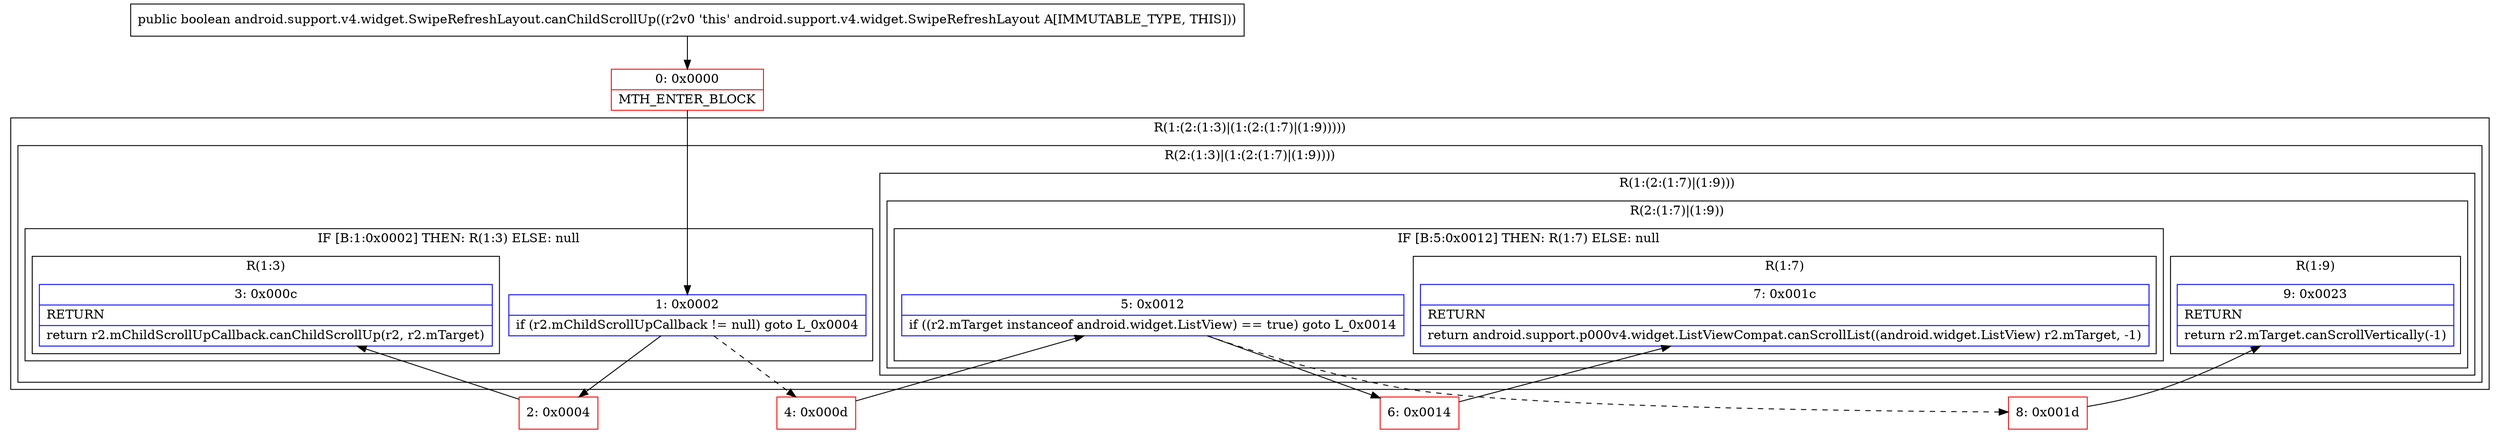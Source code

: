 digraph "CFG forandroid.support.v4.widget.SwipeRefreshLayout.canChildScrollUp()Z" {
subgraph cluster_Region_1512120106 {
label = "R(1:(2:(1:3)|(1:(2:(1:7)|(1:9)))))";
node [shape=record,color=blue];
subgraph cluster_Region_1314784460 {
label = "R(2:(1:3)|(1:(2:(1:7)|(1:9))))";
node [shape=record,color=blue];
subgraph cluster_IfRegion_1009407028 {
label = "IF [B:1:0x0002] THEN: R(1:3) ELSE: null";
node [shape=record,color=blue];
Node_1 [shape=record,label="{1\:\ 0x0002|if (r2.mChildScrollUpCallback != null) goto L_0x0004\l}"];
subgraph cluster_Region_704392052 {
label = "R(1:3)";
node [shape=record,color=blue];
Node_3 [shape=record,label="{3\:\ 0x000c|RETURN\l|return r2.mChildScrollUpCallback.canChildScrollUp(r2, r2.mTarget)\l}"];
}
}
subgraph cluster_Region_2071378222 {
label = "R(1:(2:(1:7)|(1:9)))";
node [shape=record,color=blue];
subgraph cluster_Region_1169205992 {
label = "R(2:(1:7)|(1:9))";
node [shape=record,color=blue];
subgraph cluster_IfRegion_735432094 {
label = "IF [B:5:0x0012] THEN: R(1:7) ELSE: null";
node [shape=record,color=blue];
Node_5 [shape=record,label="{5\:\ 0x0012|if ((r2.mTarget instanceof android.widget.ListView) == true) goto L_0x0014\l}"];
subgraph cluster_Region_1673192475 {
label = "R(1:7)";
node [shape=record,color=blue];
Node_7 [shape=record,label="{7\:\ 0x001c|RETURN\l|return android.support.p000v4.widget.ListViewCompat.canScrollList((android.widget.ListView) r2.mTarget, \-1)\l}"];
}
}
subgraph cluster_Region_768315019 {
label = "R(1:9)";
node [shape=record,color=blue];
Node_9 [shape=record,label="{9\:\ 0x0023|RETURN\l|return r2.mTarget.canScrollVertically(\-1)\l}"];
}
}
}
}
}
Node_0 [shape=record,color=red,label="{0\:\ 0x0000|MTH_ENTER_BLOCK\l}"];
Node_2 [shape=record,color=red,label="{2\:\ 0x0004}"];
Node_4 [shape=record,color=red,label="{4\:\ 0x000d}"];
Node_6 [shape=record,color=red,label="{6\:\ 0x0014}"];
Node_8 [shape=record,color=red,label="{8\:\ 0x001d}"];
MethodNode[shape=record,label="{public boolean android.support.v4.widget.SwipeRefreshLayout.canChildScrollUp((r2v0 'this' android.support.v4.widget.SwipeRefreshLayout A[IMMUTABLE_TYPE, THIS])) }"];
MethodNode -> Node_0;
Node_1 -> Node_2;
Node_1 -> Node_4[style=dashed];
Node_5 -> Node_6;
Node_5 -> Node_8[style=dashed];
Node_0 -> Node_1;
Node_2 -> Node_3;
Node_4 -> Node_5;
Node_6 -> Node_7;
Node_8 -> Node_9;
}

